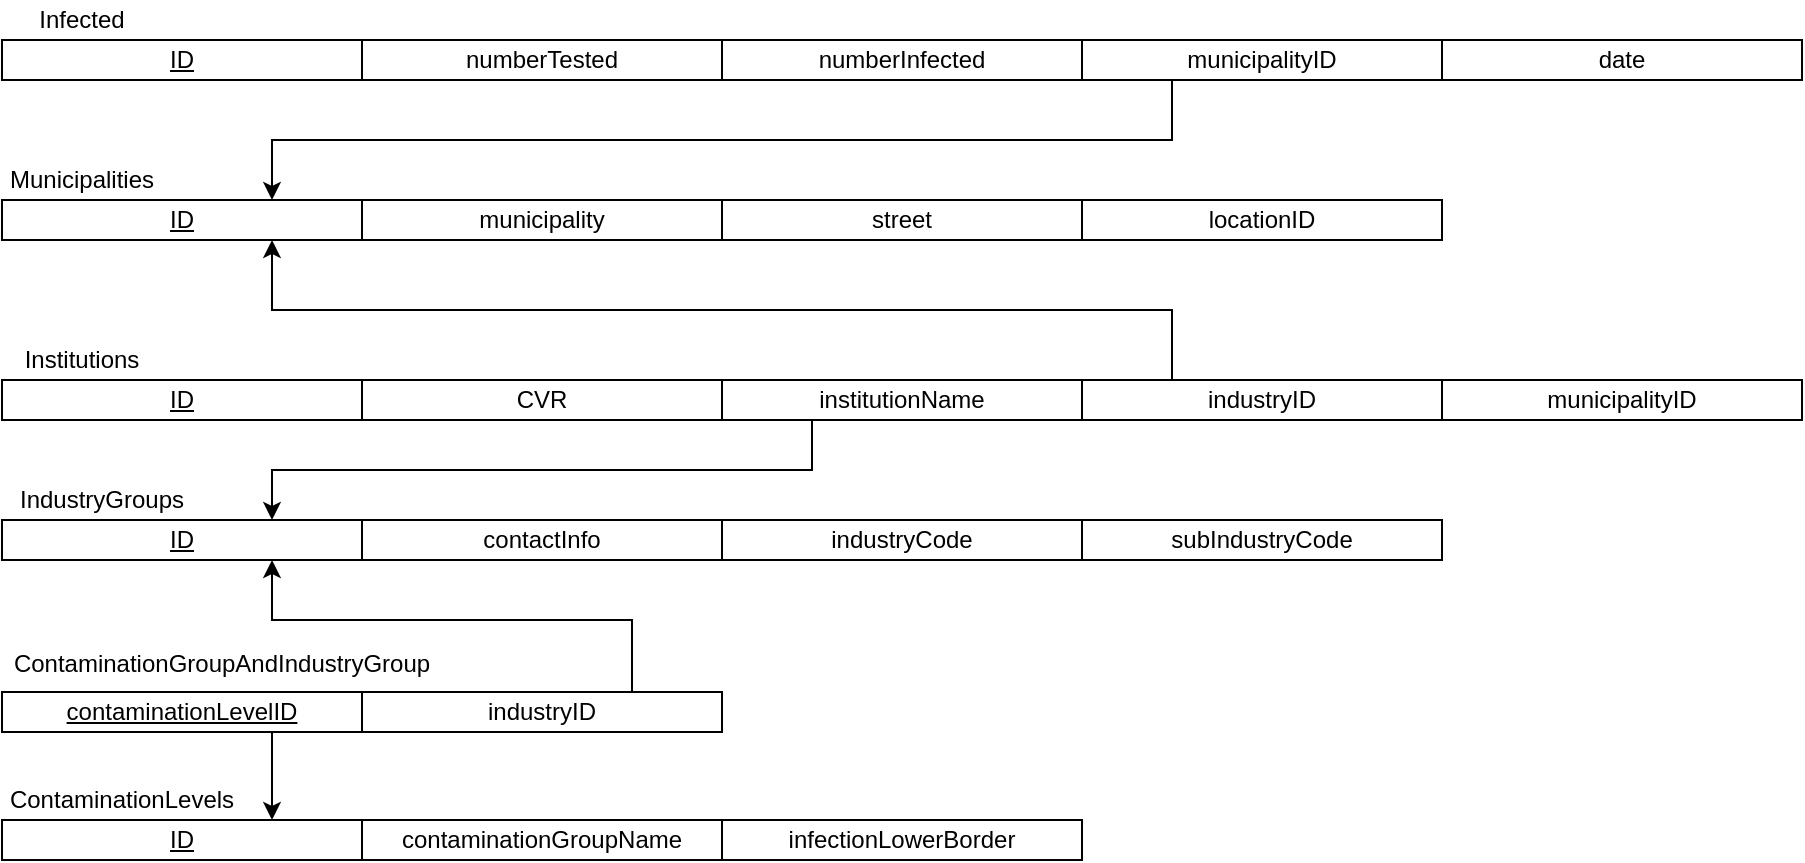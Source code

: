 <mxfile version="14.1.8" type="google"><diagram id="p2Gt9OUfk3Lp9NhK2MdW" name="Page-1"><mxGraphModel dx="1422" dy="762" grid="1" gridSize="10" guides="1" tooltips="1" connect="1" arrows="1" fold="1" page="1" pageScale="1" pageWidth="1169" pageHeight="827" math="0" shadow="0"><root><mxCell id="0"/><mxCell id="1" parent="0"/><mxCell id="TPMtPQuqO1QJidHk6kTX-37" value="" style="group" parent="1" vertex="1" connectable="0"><mxGeometry x="370" y="60" width="180" height="20" as="geometry"/></mxCell><mxCell id="TPMtPQuqO1QJidHk6kTX-38" value="" style="rounded=0;whiteSpace=wrap;html=1;" parent="TPMtPQuqO1QJidHk6kTX-37" vertex="1"><mxGeometry width="180" height="20" as="geometry"/></mxCell><mxCell id="TPMtPQuqO1QJidHk6kTX-39" value="numberInfected" style="text;html=1;strokeColor=none;fillColor=none;align=center;verticalAlign=middle;whiteSpace=wrap;rounded=0;" parent="TPMtPQuqO1QJidHk6kTX-37" vertex="1"><mxGeometry x="70" width="40" height="20" as="geometry"/></mxCell><mxCell id="TPMtPQuqO1QJidHk6kTX-61" value="" style="group" parent="1" vertex="1" connectable="0"><mxGeometry x="190" y="60" width="180" height="20" as="geometry"/></mxCell><mxCell id="TPMtPQuqO1QJidHk6kTX-62" value="" style="rounded=0;whiteSpace=wrap;html=1;" parent="TPMtPQuqO1QJidHk6kTX-61" vertex="1"><mxGeometry width="180" height="20" as="geometry"/></mxCell><mxCell id="TPMtPQuqO1QJidHk6kTX-63" value="numberTested" style="text;html=1;strokeColor=none;fillColor=none;align=center;verticalAlign=middle;whiteSpace=wrap;rounded=0;" parent="TPMtPQuqO1QJidHk6kTX-61" vertex="1"><mxGeometry x="70" width="40" height="20" as="geometry"/></mxCell><mxCell id="TPMtPQuqO1QJidHk6kTX-64" value="" style="group" parent="1" vertex="1" connectable="0"><mxGeometry x="10" y="60" width="180" height="20" as="geometry"/></mxCell><mxCell id="TPMtPQuqO1QJidHk6kTX-65" value="" style="rounded=0;whiteSpace=wrap;html=1;" parent="TPMtPQuqO1QJidHk6kTX-64" vertex="1"><mxGeometry width="180" height="20" as="geometry"/></mxCell><mxCell id="TPMtPQuqO1QJidHk6kTX-66" value="&lt;u&gt;ID&lt;/u&gt;" style="text;html=1;strokeColor=none;fillColor=none;align=center;verticalAlign=middle;whiteSpace=wrap;rounded=0;" parent="TPMtPQuqO1QJidHk6kTX-64" vertex="1"><mxGeometry x="70" width="40" height="20" as="geometry"/></mxCell><mxCell id="TPMtPQuqO1QJidHk6kTX-67" value="" style="group" parent="1" vertex="1" connectable="0"><mxGeometry x="190" y="140" width="180" height="20" as="geometry"/></mxCell><mxCell id="TPMtPQuqO1QJidHk6kTX-68" value="" style="rounded=0;whiteSpace=wrap;html=1;" parent="TPMtPQuqO1QJidHk6kTX-67" vertex="1"><mxGeometry width="180" height="20" as="geometry"/></mxCell><mxCell id="TPMtPQuqO1QJidHk6kTX-69" value="municipality" style="text;html=1;strokeColor=none;fillColor=none;align=center;verticalAlign=middle;whiteSpace=wrap;rounded=0;" parent="TPMtPQuqO1QJidHk6kTX-67" vertex="1"><mxGeometry x="70" width="40" height="20" as="geometry"/></mxCell><mxCell id="TPMtPQuqO1QJidHk6kTX-70" value="" style="group" parent="1" vertex="1" connectable="0"><mxGeometry x="10" y="140" width="180" height="20" as="geometry"/></mxCell><mxCell id="TPMtPQuqO1QJidHk6kTX-71" value="" style="rounded=0;whiteSpace=wrap;html=1;" parent="TPMtPQuqO1QJidHk6kTX-70" vertex="1"><mxGeometry width="180" height="20" as="geometry"/></mxCell><mxCell id="TPMtPQuqO1QJidHk6kTX-72" value="&lt;u&gt;ID&lt;/u&gt;" style="text;html=1;strokeColor=none;fillColor=none;align=center;verticalAlign=middle;whiteSpace=wrap;rounded=0;" parent="TPMtPQuqO1QJidHk6kTX-70" vertex="1"><mxGeometry x="70" width="40" height="20" as="geometry"/></mxCell><mxCell id="TPMtPQuqO1QJidHk6kTX-73" value="" style="group" parent="1" vertex="1" connectable="0"><mxGeometry x="550" y="60" width="180" height="20" as="geometry"/></mxCell><mxCell id="TPMtPQuqO1QJidHk6kTX-74" value="" style="rounded=0;whiteSpace=wrap;html=1;" parent="TPMtPQuqO1QJidHk6kTX-73" vertex="1"><mxGeometry width="180" height="20" as="geometry"/></mxCell><mxCell id="TPMtPQuqO1QJidHk6kTX-75" value="municipalityID" style="text;html=1;strokeColor=none;fillColor=none;align=center;verticalAlign=middle;whiteSpace=wrap;rounded=0;" parent="TPMtPQuqO1QJidHk6kTX-73" vertex="1"><mxGeometry x="70" width="40" height="20" as="geometry"/></mxCell><mxCell id="TPMtPQuqO1QJidHk6kTX-83" value="" style="group" parent="1" vertex="1" connectable="0"><mxGeometry x="730" y="60" width="180" height="20" as="geometry"/></mxCell><mxCell id="TPMtPQuqO1QJidHk6kTX-84" value="" style="rounded=0;whiteSpace=wrap;html=1;" parent="TPMtPQuqO1QJidHk6kTX-83" vertex="1"><mxGeometry width="180" height="20" as="geometry"/></mxCell><mxCell id="TPMtPQuqO1QJidHk6kTX-85" value="date" style="text;html=1;strokeColor=none;fillColor=none;align=center;verticalAlign=middle;whiteSpace=wrap;rounded=0;" parent="TPMtPQuqO1QJidHk6kTX-83" vertex="1"><mxGeometry x="70" width="40" height="20" as="geometry"/></mxCell><mxCell id="TPMtPQuqO1QJidHk6kTX-92" value="Municipalities" style="text;html=1;strokeColor=none;fillColor=none;align=center;verticalAlign=middle;whiteSpace=wrap;rounded=0;" parent="1" vertex="1"><mxGeometry x="10" y="120" width="80" height="20" as="geometry"/></mxCell><mxCell id="TPMtPQuqO1QJidHk6kTX-93" value="Infected" style="text;html=1;strokeColor=none;fillColor=none;align=center;verticalAlign=middle;whiteSpace=wrap;rounded=0;" parent="1" vertex="1"><mxGeometry x="10" y="40" width="80" height="20" as="geometry"/></mxCell><mxCell id="TPMtPQuqO1QJidHk6kTX-98" value="" style="group" parent="1" vertex="1" connectable="0"><mxGeometry x="190" y="230" width="180" height="20" as="geometry"/></mxCell><mxCell id="TPMtPQuqO1QJidHk6kTX-99" value="" style="rounded=0;whiteSpace=wrap;html=1;" parent="TPMtPQuqO1QJidHk6kTX-98" vertex="1"><mxGeometry width="180" height="20" as="geometry"/></mxCell><mxCell id="TPMtPQuqO1QJidHk6kTX-100" value="CVR" style="text;html=1;strokeColor=none;fillColor=none;align=center;verticalAlign=middle;whiteSpace=wrap;rounded=0;" parent="TPMtPQuqO1QJidHk6kTX-98" vertex="1"><mxGeometry x="70" width="40" height="20" as="geometry"/></mxCell><mxCell id="TPMtPQuqO1QJidHk6kTX-101" value="" style="group" parent="1" vertex="1" connectable="0"><mxGeometry x="370" y="230" width="180" height="20" as="geometry"/></mxCell><mxCell id="TPMtPQuqO1QJidHk6kTX-102" value="" style="rounded=0;whiteSpace=wrap;html=1;" parent="TPMtPQuqO1QJidHk6kTX-101" vertex="1"><mxGeometry width="180" height="20" as="geometry"/></mxCell><mxCell id="TPMtPQuqO1QJidHk6kTX-103" value="institutionName" style="text;html=1;strokeColor=none;fillColor=none;align=center;verticalAlign=middle;whiteSpace=wrap;rounded=0;" parent="TPMtPQuqO1QJidHk6kTX-101" vertex="1"><mxGeometry x="70" width="40" height="20" as="geometry"/></mxCell><mxCell id="TPMtPQuqO1QJidHk6kTX-104" value="" style="group" parent="1" vertex="1" connectable="0"><mxGeometry x="10" y="230" width="180" height="20" as="geometry"/></mxCell><mxCell id="TPMtPQuqO1QJidHk6kTX-105" value="" style="rounded=0;whiteSpace=wrap;html=1;" parent="TPMtPQuqO1QJidHk6kTX-104" vertex="1"><mxGeometry width="180" height="20" as="geometry"/></mxCell><mxCell id="TPMtPQuqO1QJidHk6kTX-106" value="&lt;u&gt;ID&lt;/u&gt;" style="text;html=1;strokeColor=none;fillColor=none;align=center;verticalAlign=middle;whiteSpace=wrap;rounded=0;" parent="TPMtPQuqO1QJidHk6kTX-104" vertex="1"><mxGeometry x="70" width="40" height="20" as="geometry"/></mxCell><mxCell id="TPMtPQuqO1QJidHk6kTX-108" value="" style="group" parent="1" vertex="1" connectable="0"><mxGeometry x="10" y="300" width="180" height="20" as="geometry"/></mxCell><mxCell id="TPMtPQuqO1QJidHk6kTX-109" value="" style="rounded=0;whiteSpace=wrap;html=1;" parent="TPMtPQuqO1QJidHk6kTX-108" vertex="1"><mxGeometry width="180" height="20" as="geometry"/></mxCell><mxCell id="TPMtPQuqO1QJidHk6kTX-110" value="&lt;u&gt;ID&lt;/u&gt;" style="text;html=1;strokeColor=none;fillColor=none;align=center;verticalAlign=middle;whiteSpace=wrap;rounded=0;" parent="TPMtPQuqO1QJidHk6kTX-108" vertex="1"><mxGeometry x="70" width="40" height="20" as="geometry"/></mxCell><mxCell id="TPMtPQuqO1QJidHk6kTX-111" value="" style="group" parent="1" vertex="1" connectable="0"><mxGeometry x="190" y="300" width="180" height="20" as="geometry"/></mxCell><mxCell id="TPMtPQuqO1QJidHk6kTX-112" value="" style="rounded=0;whiteSpace=wrap;html=1;" parent="TPMtPQuqO1QJidHk6kTX-111" vertex="1"><mxGeometry width="180" height="20" as="geometry"/></mxCell><mxCell id="TPMtPQuqO1QJidHk6kTX-113" value="contactInfo" style="text;html=1;strokeColor=none;fillColor=none;align=center;verticalAlign=middle;whiteSpace=wrap;rounded=0;" parent="TPMtPQuqO1QJidHk6kTX-111" vertex="1"><mxGeometry x="70" width="40" height="20" as="geometry"/></mxCell><mxCell id="TPMtPQuqO1QJidHk6kTX-114" value="Institutions" style="text;html=1;strokeColor=none;fillColor=none;align=center;verticalAlign=middle;whiteSpace=wrap;rounded=0;" parent="1" vertex="1"><mxGeometry x="10" y="210" width="80" height="20" as="geometry"/></mxCell><mxCell id="TPMtPQuqO1QJidHk6kTX-115" value="IndustryGroups" style="text;html=1;strokeColor=none;fillColor=none;align=center;verticalAlign=middle;whiteSpace=wrap;rounded=0;" parent="1" vertex="1"><mxGeometry x="20" y="280" width="80" height="20" as="geometry"/></mxCell><mxCell id="TPMtPQuqO1QJidHk6kTX-117" style="edgeStyle=orthogonalEdgeStyle;rounded=0;orthogonalLoop=1;jettySize=auto;html=1;exitX=0.25;exitY=1;exitDx=0;exitDy=0;entryX=0.75;entryY=0;entryDx=0;entryDy=0;" parent="1" source="TPMtPQuqO1QJidHk6kTX-102" target="TPMtPQuqO1QJidHk6kTX-109" edge="1"><mxGeometry relative="1" as="geometry"/></mxCell><mxCell id="TPMtPQuqO1QJidHk6kTX-124" value="" style="group" parent="1" vertex="1" connectable="0"><mxGeometry x="190" y="450" width="180" height="20" as="geometry"/></mxCell><mxCell id="TPMtPQuqO1QJidHk6kTX-125" value="" style="rounded=0;whiteSpace=wrap;html=1;" parent="TPMtPQuqO1QJidHk6kTX-124" vertex="1"><mxGeometry width="180" height="20" as="geometry"/></mxCell><mxCell id="TPMtPQuqO1QJidHk6kTX-126" value="contaminationGroupName" style="text;html=1;strokeColor=none;fillColor=none;align=center;verticalAlign=middle;whiteSpace=wrap;rounded=0;" parent="TPMtPQuqO1QJidHk6kTX-124" vertex="1"><mxGeometry x="70" width="40" height="20" as="geometry"/></mxCell><mxCell id="TPMtPQuqO1QJidHk6kTX-130" value="" style="group" parent="1" vertex="1" connectable="0"><mxGeometry x="10" y="450" width="180" height="20" as="geometry"/></mxCell><mxCell id="TPMtPQuqO1QJidHk6kTX-131" value="" style="rounded=0;whiteSpace=wrap;html=1;" parent="TPMtPQuqO1QJidHk6kTX-130" vertex="1"><mxGeometry width="180" height="20" as="geometry"/></mxCell><mxCell id="TPMtPQuqO1QJidHk6kTX-132" value="&lt;u&gt;ID&lt;/u&gt;" style="text;html=1;strokeColor=none;fillColor=none;align=center;verticalAlign=middle;whiteSpace=wrap;rounded=0;" parent="TPMtPQuqO1QJidHk6kTX-130" vertex="1"><mxGeometry x="70" width="40" height="20" as="geometry"/></mxCell><mxCell id="TPMtPQuqO1QJidHk6kTX-133" value="" style="group" parent="1" vertex="1" connectable="0"><mxGeometry x="10" y="386" width="180" height="20" as="geometry"/></mxCell><mxCell id="TPMtPQuqO1QJidHk6kTX-134" value="" style="rounded=0;whiteSpace=wrap;html=1;" parent="TPMtPQuqO1QJidHk6kTX-133" vertex="1"><mxGeometry width="180" height="20" as="geometry"/></mxCell><mxCell id="TPMtPQuqO1QJidHk6kTX-135" value="&lt;u&gt;contaminationLevelID&lt;/u&gt;" style="text;html=1;strokeColor=none;fillColor=none;align=center;verticalAlign=middle;whiteSpace=wrap;rounded=0;" parent="TPMtPQuqO1QJidHk6kTX-133" vertex="1"><mxGeometry x="70" width="40" height="20" as="geometry"/></mxCell><mxCell id="TPMtPQuqO1QJidHk6kTX-137" value="ContaminationLevels" style="text;html=1;strokeColor=none;fillColor=none;align=center;verticalAlign=middle;whiteSpace=wrap;rounded=0;" parent="1" vertex="1"><mxGeometry x="30" y="430" width="80" height="20" as="geometry"/></mxCell><mxCell id="TPMtPQuqO1QJidHk6kTX-141" value="" style="group" parent="1" vertex="1" connectable="0"><mxGeometry x="370" y="450" width="180" height="20" as="geometry"/></mxCell><mxCell id="TPMtPQuqO1QJidHk6kTX-142" value="" style="rounded=0;whiteSpace=wrap;html=1;" parent="TPMtPQuqO1QJidHk6kTX-141" vertex="1"><mxGeometry width="180" height="20" as="geometry"/></mxCell><mxCell id="TPMtPQuqO1QJidHk6kTX-143" value="infectionLowerBorder" style="text;html=1;strokeColor=none;fillColor=none;align=center;verticalAlign=middle;whiteSpace=wrap;rounded=0;" parent="TPMtPQuqO1QJidHk6kTX-141" vertex="1"><mxGeometry x="70" width="40" height="20" as="geometry"/></mxCell><mxCell id="TPMtPQuqO1QJidHk6kTX-145" value="" style="group" parent="1" vertex="1" connectable="0"><mxGeometry x="190" y="386" width="180" height="20" as="geometry"/></mxCell><mxCell id="TPMtPQuqO1QJidHk6kTX-146" value="" style="rounded=0;whiteSpace=wrap;html=1;" parent="TPMtPQuqO1QJidHk6kTX-145" vertex="1"><mxGeometry width="180" height="20" as="geometry"/></mxCell><mxCell id="TPMtPQuqO1QJidHk6kTX-147" value="industryID" style="text;html=1;strokeColor=none;fillColor=none;align=center;verticalAlign=middle;whiteSpace=wrap;rounded=0;" parent="TPMtPQuqO1QJidHk6kTX-145" vertex="1"><mxGeometry x="70" width="40" height="20" as="geometry"/></mxCell><mxCell id="TPMtPQuqO1QJidHk6kTX-150" value="ContaminationGroupAndIndustryGroup" style="text;html=1;strokeColor=none;fillColor=none;align=center;verticalAlign=middle;whiteSpace=wrap;rounded=0;" parent="1" vertex="1"><mxGeometry x="100" y="362" width="40" height="20" as="geometry"/></mxCell><mxCell id="TPMtPQuqO1QJidHk6kTX-151" style="edgeStyle=orthogonalEdgeStyle;rounded=0;orthogonalLoop=1;jettySize=auto;html=1;exitX=0.75;exitY=0;exitDx=0;exitDy=0;entryX=0.75;entryY=1;entryDx=0;entryDy=0;" parent="1" source="TPMtPQuqO1QJidHk6kTX-146" target="TPMtPQuqO1QJidHk6kTX-109" edge="1"><mxGeometry relative="1" as="geometry"><Array as="points"><mxPoint x="325" y="350"/><mxPoint x="145" y="350"/></Array></mxGeometry></mxCell><mxCell id="TPMtPQuqO1QJidHk6kTX-152" style="edgeStyle=orthogonalEdgeStyle;rounded=0;orthogonalLoop=1;jettySize=auto;html=1;exitX=0.75;exitY=1;exitDx=0;exitDy=0;entryX=0.75;entryY=0;entryDx=0;entryDy=0;" parent="1" source="TPMtPQuqO1QJidHk6kTX-134" target="TPMtPQuqO1QJidHk6kTX-131" edge="1"><mxGeometry relative="1" as="geometry"/></mxCell><mxCell id="TPMtPQuqO1QJidHk6kTX-154" value="" style="group" parent="1" vertex="1" connectable="0"><mxGeometry x="370" y="300" width="180" height="20" as="geometry"/></mxCell><mxCell id="TPMtPQuqO1QJidHk6kTX-155" value="" style="rounded=0;whiteSpace=wrap;html=1;" parent="TPMtPQuqO1QJidHk6kTX-154" vertex="1"><mxGeometry width="180" height="20" as="geometry"/></mxCell><mxCell id="TPMtPQuqO1QJidHk6kTX-156" value="industryCode" style="text;html=1;strokeColor=none;fillColor=none;align=center;verticalAlign=middle;whiteSpace=wrap;rounded=0;" parent="TPMtPQuqO1QJidHk6kTX-154" vertex="1"><mxGeometry x="70" width="40" height="20" as="geometry"/></mxCell><mxCell id="TPMtPQuqO1QJidHk6kTX-157" value="" style="group" parent="1" vertex="1" connectable="0"><mxGeometry x="550" y="230" width="180" height="20" as="geometry"/></mxCell><mxCell id="TPMtPQuqO1QJidHk6kTX-158" value="" style="rounded=0;whiteSpace=wrap;html=1;" parent="TPMtPQuqO1QJidHk6kTX-157" vertex="1"><mxGeometry width="180" height="20" as="geometry"/></mxCell><mxCell id="TPMtPQuqO1QJidHk6kTX-159" value="industryID" style="text;html=1;strokeColor=none;fillColor=none;align=center;verticalAlign=middle;whiteSpace=wrap;rounded=0;" parent="TPMtPQuqO1QJidHk6kTX-157" vertex="1"><mxGeometry x="70" width="40" height="20" as="geometry"/></mxCell><mxCell id="xPJSUZymLH7ukgK7UyvV-1" style="edgeStyle=orthogonalEdgeStyle;rounded=0;orthogonalLoop=1;jettySize=auto;html=1;exitX=0.25;exitY=1;exitDx=0;exitDy=0;entryX=0.75;entryY=0;entryDx=0;entryDy=0;" parent="1" source="TPMtPQuqO1QJidHk6kTX-74" target="TPMtPQuqO1QJidHk6kTX-71" edge="1"><mxGeometry relative="1" as="geometry"/></mxCell><mxCell id="xPJSUZymLH7ukgK7UyvV-2" style="edgeStyle=orthogonalEdgeStyle;rounded=0;orthogonalLoop=1;jettySize=auto;html=1;exitX=0.25;exitY=0;exitDx=0;exitDy=0;entryX=0.75;entryY=1;entryDx=0;entryDy=0;" parent="1" source="TPMtPQuqO1QJidHk6kTX-158" target="TPMtPQuqO1QJidHk6kTX-71" edge="1"><mxGeometry relative="1" as="geometry"/></mxCell><mxCell id="shOjyWiVY1VxMkNaTKyW-1" value="" style="group" vertex="1" connectable="0" parent="1"><mxGeometry x="370" y="140" width="180" height="20" as="geometry"/></mxCell><mxCell id="shOjyWiVY1VxMkNaTKyW-2" value="" style="rounded=0;whiteSpace=wrap;html=1;" vertex="1" parent="shOjyWiVY1VxMkNaTKyW-1"><mxGeometry width="180" height="20" as="geometry"/></mxCell><mxCell id="shOjyWiVY1VxMkNaTKyW-3" value="street" style="text;html=1;strokeColor=none;fillColor=none;align=center;verticalAlign=middle;whiteSpace=wrap;rounded=0;" vertex="1" parent="shOjyWiVY1VxMkNaTKyW-1"><mxGeometry x="70" width="40" height="20" as="geometry"/></mxCell><mxCell id="shOjyWiVY1VxMkNaTKyW-4" value="" style="group" vertex="1" connectable="0" parent="1"><mxGeometry x="550" y="140" width="180" height="20" as="geometry"/></mxCell><mxCell id="shOjyWiVY1VxMkNaTKyW-5" value="" style="rounded=0;whiteSpace=wrap;html=1;" vertex="1" parent="shOjyWiVY1VxMkNaTKyW-4"><mxGeometry width="180" height="20" as="geometry"/></mxCell><mxCell id="shOjyWiVY1VxMkNaTKyW-6" value="locationID" style="text;html=1;strokeColor=none;fillColor=none;align=center;verticalAlign=middle;whiteSpace=wrap;rounded=0;" vertex="1" parent="shOjyWiVY1VxMkNaTKyW-4"><mxGeometry x="70" width="40" height="20" as="geometry"/></mxCell><mxCell id="shOjyWiVY1VxMkNaTKyW-7" value="" style="group" vertex="1" connectable="0" parent="1"><mxGeometry x="730" y="230" width="180" height="20" as="geometry"/></mxCell><mxCell id="shOjyWiVY1VxMkNaTKyW-8" value="" style="rounded=0;whiteSpace=wrap;html=1;" vertex="1" parent="shOjyWiVY1VxMkNaTKyW-7"><mxGeometry width="180" height="20" as="geometry"/></mxCell><mxCell id="shOjyWiVY1VxMkNaTKyW-9" value="municipalityID" style="text;html=1;strokeColor=none;fillColor=none;align=center;verticalAlign=middle;whiteSpace=wrap;rounded=0;" vertex="1" parent="shOjyWiVY1VxMkNaTKyW-7"><mxGeometry x="70" width="40" height="20" as="geometry"/></mxCell><mxCell id="shOjyWiVY1VxMkNaTKyW-10" value="" style="group" vertex="1" connectable="0" parent="1"><mxGeometry x="550" y="300" width="180" height="20" as="geometry"/></mxCell><mxCell id="shOjyWiVY1VxMkNaTKyW-11" value="" style="rounded=0;whiteSpace=wrap;html=1;" vertex="1" parent="shOjyWiVY1VxMkNaTKyW-10"><mxGeometry width="180" height="20" as="geometry"/></mxCell><mxCell id="shOjyWiVY1VxMkNaTKyW-12" value="subIndustryCode" style="text;html=1;strokeColor=none;fillColor=none;align=center;verticalAlign=middle;whiteSpace=wrap;rounded=0;" vertex="1" parent="shOjyWiVY1VxMkNaTKyW-10"><mxGeometry x="70" width="40" height="20" as="geometry"/></mxCell></root></mxGraphModel></diagram></mxfile>